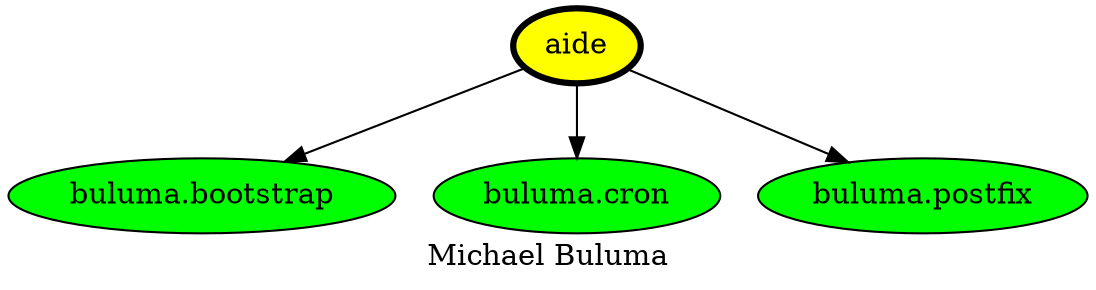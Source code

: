 digraph PhiloDilemma {
  label = "Michael Buluma" ;
  overlap=false
  {
    "aide" [fillcolor=yellow style=filled penwidth=3]
    "buluma.bootstrap" [fillcolor=green style=filled]
    "buluma.cron" [fillcolor=green style=filled]
    "buluma.postfix" [fillcolor=green style=filled]
  }
  "aide" -> "buluma.bootstrap"
  "aide" -> "buluma.cron"
  "aide" -> "buluma.postfix"
}
